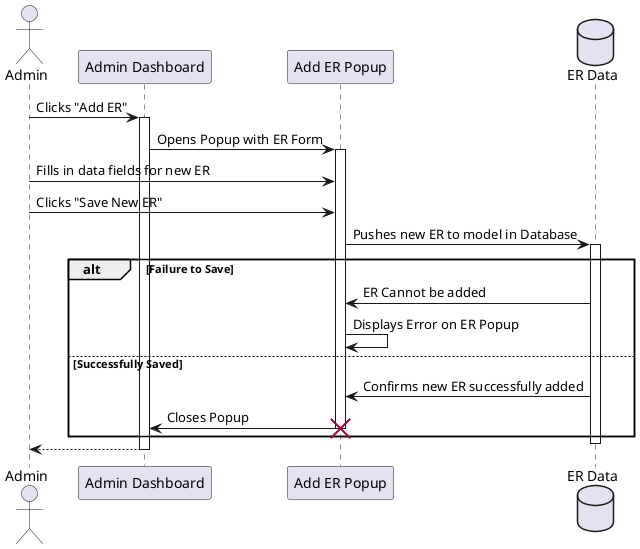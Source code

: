 @startuml

actor       Admin as A
participant "Admin Dashboard" as Dash
participant "Add ER Popup" as Popup
database    "ER Data" as DB


A -> Dash : Clicks "Add ER"
activate Dash
Dash -> Popup : Opens Popup with ER Form
activate Popup
A -> Popup : Fills in data fields for new ER
A -> Popup : Clicks "Save New ER"
Popup -> DB : Pushes new ER to model in Database
activate DB
alt Failure to Save
    DB -> Popup : ER Cannot be added
    Popup -> Popup : Displays Error on ER Popup
else Successfully Saved
    DB -> Popup : Confirms new ER successfully added
    Popup -> Dash : Closes Popup
    destroy Popup
    end
    
deactivate DB

Dash --> A
deactivate Dash


@enduml